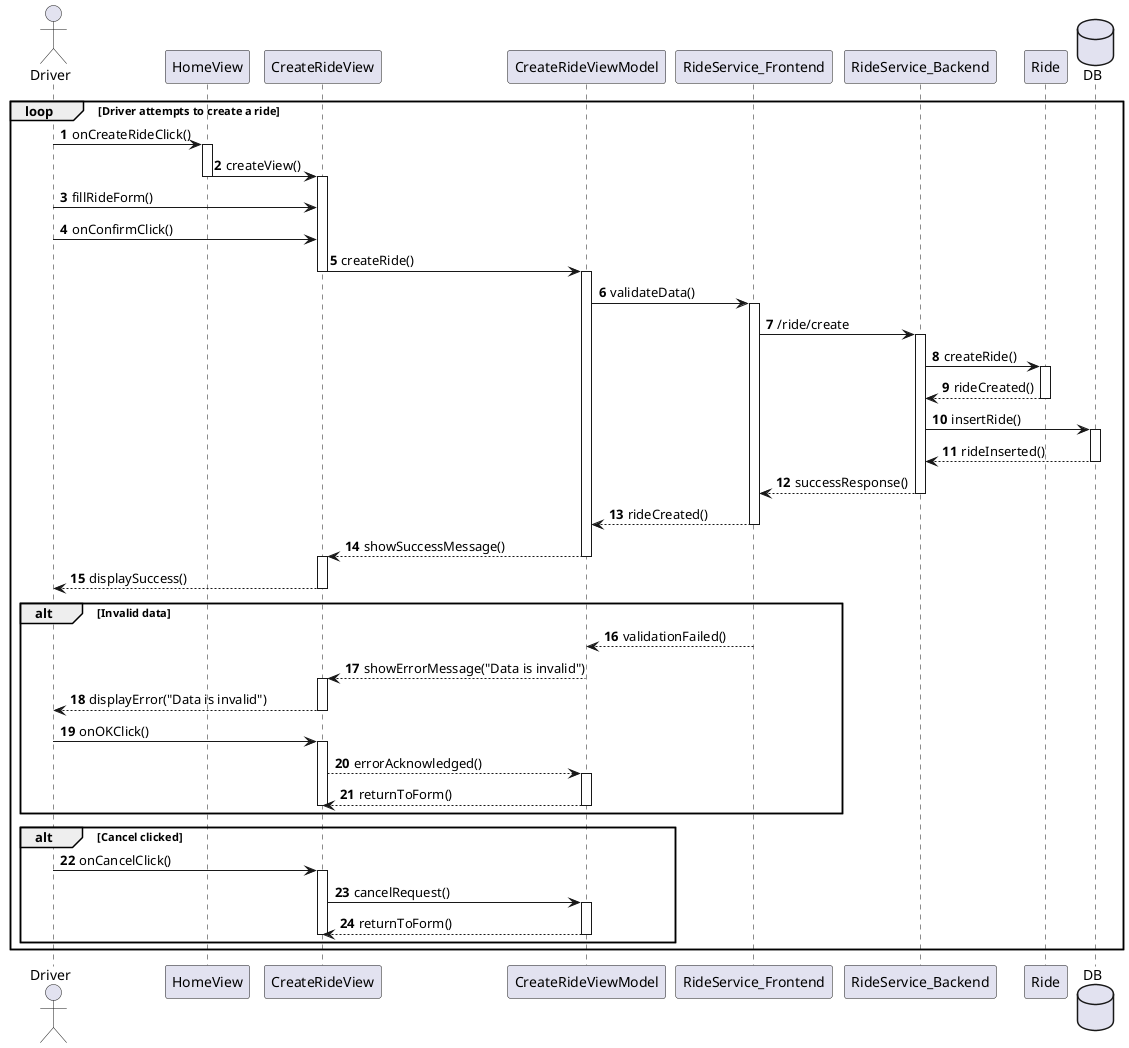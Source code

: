 @startuml
autonumber
actor Driver
participant HomeView
participant CreateRideView
participant CreateRideViewModel
participant RideService_Frontend as RideService_FE
participant RideService_Backend as RideService_BE
participant Ride
database DB

loop Driver attempts to create a ride

    Driver -> HomeView: onCreateRideClick()
    activate HomeView
    
    HomeView -> CreateRideView: createView()
    deactivate HomeView
    activate CreateRideView

    Driver -> CreateRideView: fillRideForm()
    Driver -> CreateRideView: onConfirmClick()
    
    CreateRideView -> CreateRideViewModel: createRide()
    deactivate CreateRideView
    activate CreateRideViewModel
    

       



    CreateRideViewModel -> RideService_FE: validateData()
    activate RideService_FE
    

    
    RideService_FE -> RideService_BE: /ride/create
    activate RideService_BE

    RideService_BE -> Ride: createRide()
    activate Ride 

    Ride --> RideService_BE: rideCreated()
    deactivate Ride
    
    RideService_BE -> DB: insertRide()
    activate DB
    DB --> RideService_BE: rideInserted()
    deactivate DB

    RideService_BE --> RideService_FE: successResponse()
    deactivate RideService_BE

    RideService_FE --> CreateRideViewModel: rideCreated()
    deactivate RideService_FE

    CreateRideViewModel --> CreateRideView: showSuccessMessage()
    deactivate CreateRideViewModel
    activate CreateRideView

    CreateRideView --> Driver: displaySuccess()
    deactivate CreateRideView
    
  
    alt Invalid data
        RideService_FE --> CreateRideViewModel: validationFailed()
        deactivate RideService_FE

        CreateRideViewModel --> CreateRideView: showErrorMessage("Data is invalid")
        deactivate CreateRideViewModel
        activate CreateRideView

        CreateRideView --> Driver: displayError("Data is invalid")
        deactivate CreateRideView
        Driver -> CreateRideView: onOKClick()
        activate CreateRideView
        CreateRideView --> CreateRideViewModel: errorAcknowledged()
        activate CreateRideViewModel
        CreateRideViewModel --> CreateRideView: returnToForm()
        deactivate CreateRideViewModel
        deactivate CreateRideView
    end alt
    alt Cancel clicked
        Driver -> CreateRideView: onCancelClick()
        activate CreateRideView
        CreateRideView -> CreateRideViewModel: cancelRequest()
        activate CreateRideViewModel
        CreateRideViewModel --> CreateRideView: returnToForm()
        deactivate CreateRideViewModel
        deactivate CreateRideView
    end alt

end loop
@enduml